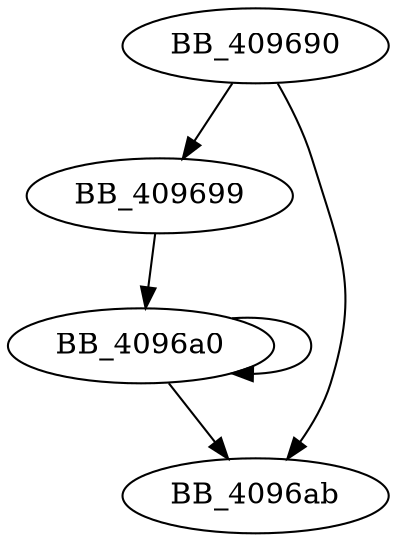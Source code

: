 DiGraph sub_409690{
BB_409690->BB_409699
BB_409690->BB_4096ab
BB_409699->BB_4096a0
BB_4096a0->BB_4096a0
BB_4096a0->BB_4096ab
}
